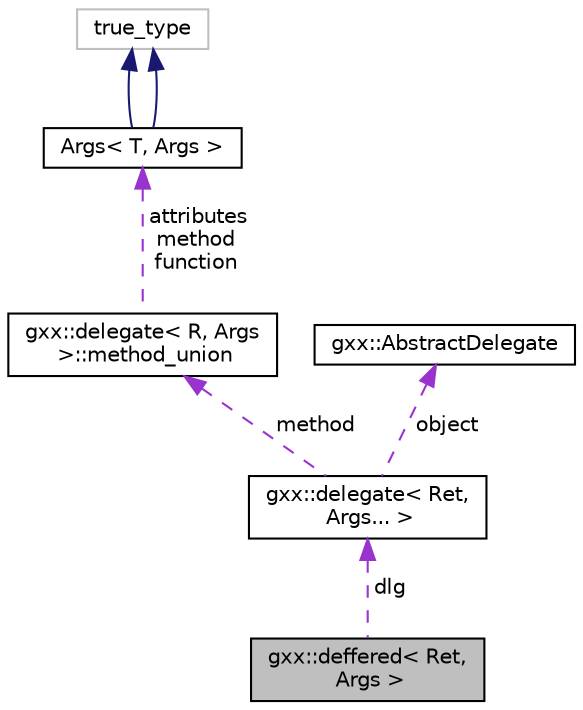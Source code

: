 digraph "gxx::deffered&lt; Ret, Args &gt;"
{
  edge [fontname="Helvetica",fontsize="10",labelfontname="Helvetica",labelfontsize="10"];
  node [fontname="Helvetica",fontsize="10",shape=record];
  Node1 [label="gxx::deffered\< Ret,\l Args \>",height=0.2,width=0.4,color="black", fillcolor="grey75", style="filled", fontcolor="black"];
  Node2 -> Node1 [dir="back",color="darkorchid3",fontsize="10",style="dashed",label=" dlg" ];
  Node2 [label="gxx::delegate\< Ret,\l Args... \>",height=0.2,width=0.4,color="black", fillcolor="white", style="filled",URL="$classgxx_1_1delegate.html"];
  Node3 -> Node2 [dir="back",color="darkorchid3",fontsize="10",style="dashed",label=" method" ];
  Node3 [label="gxx::delegate\< R, Args\l \>::method_union",height=0.2,width=0.4,color="black", fillcolor="white", style="filled",URL="$uniongxx_1_1delegate_1_1method__union.html"];
  Node4 -> Node3 [dir="back",color="darkorchid3",fontsize="10",style="dashed",label=" attributes\nmethod\nfunction" ];
  Node4 [label="Args\< T, Args \>",height=0.2,width=0.4,color="black", fillcolor="white", style="filled",URL="$structArgs.html"];
  Node5 -> Node4 [dir="back",color="midnightblue",fontsize="10",style="solid"];
  Node5 [label="true_type",height=0.2,width=0.4,color="grey75", fillcolor="white", style="filled"];
  Node5 -> Node4 [dir="back",color="midnightblue",fontsize="10",style="solid"];
  Node6 -> Node2 [dir="back",color="darkorchid3",fontsize="10",style="dashed",label=" object" ];
  Node6 [label="gxx::AbstractDelegate",height=0.2,width=0.4,color="black", fillcolor="white", style="filled",URL="$classgxx_1_1AbstractDelegate.html"];
}
